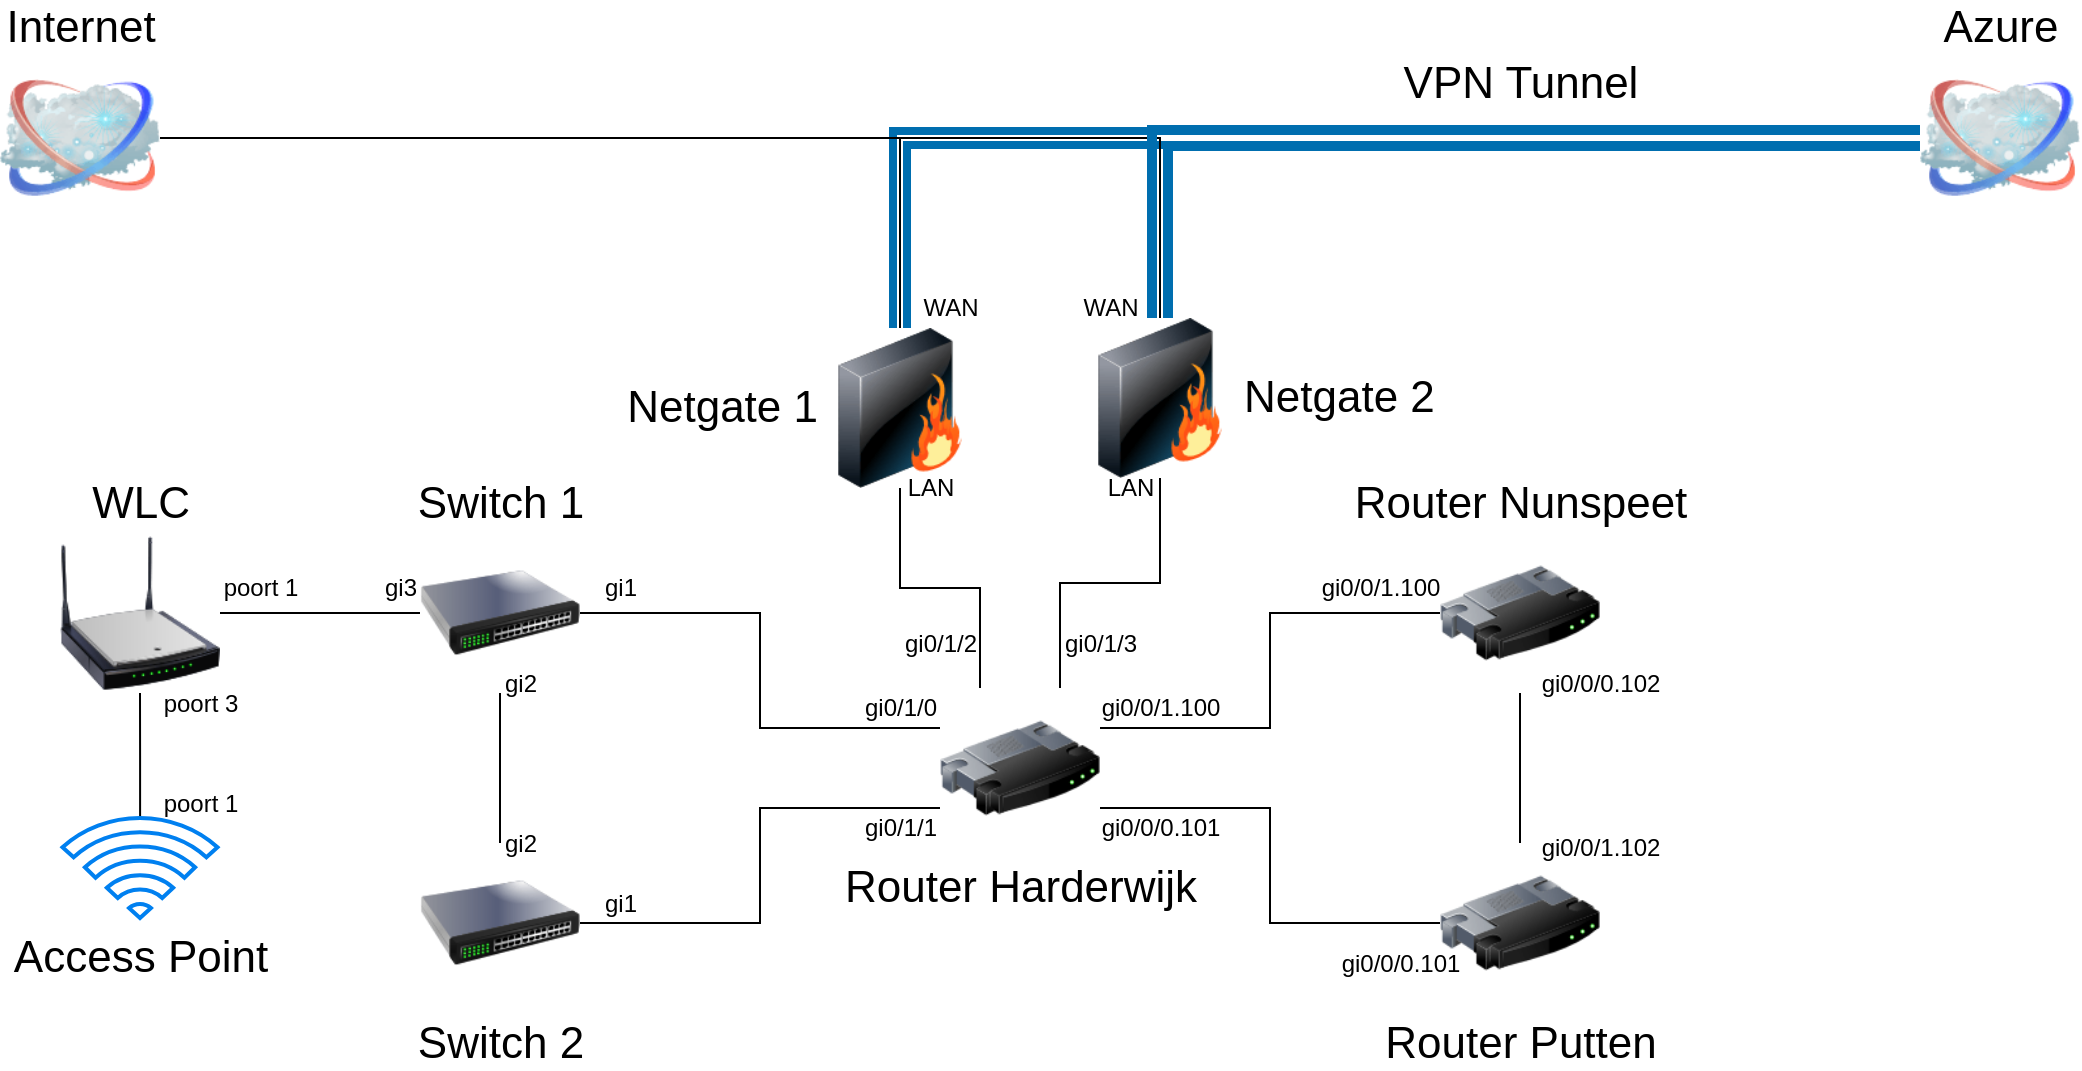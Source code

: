 <mxfile version="22.1.7" type="device">
  <diagram name="Page-1" id="55a83fd1-7818-8e21-69c5-c3457e3827bb">
    <mxGraphModel dx="1434" dy="738" grid="1" gridSize="10" guides="1" tooltips="1" connect="1" arrows="1" fold="1" page="1" pageScale="1" pageWidth="1100" pageHeight="850" background="none" math="0" shadow="0">
      <root>
        <mxCell id="0" />
        <mxCell id="1" parent="0" />
        <mxCell id="I2UD4_jPKSJrJxbRWVcJ-32" style="edgeStyle=orthogonalEdgeStyle;rounded=0;orthogonalLoop=1;jettySize=auto;html=1;entryX=0.5;entryY=0;entryDx=0;entryDy=0;endArrow=none;endFill=0;" edge="1" parent="1" source="69ecfefc5c41e42c-2" target="69ecfefc5c41e42c-3">
          <mxGeometry relative="1" as="geometry">
            <Array as="points">
              <mxPoint x="490" y="70" />
            </Array>
          </mxGeometry>
        </mxCell>
        <mxCell id="69ecfefc5c41e42c-2" value="Internet" style="image;html=1;labelBackgroundColor=#ffffff;image=img/lib/clip_art/networking/Cloud_128x128.png;rounded=1;shadow=0;comic=0;strokeWidth=2;fontSize=22;labelPosition=center;verticalLabelPosition=top;align=center;verticalAlign=bottom;" parent="1" vertex="1">
          <mxGeometry x="40" y="30" width="80" height="80" as="geometry" />
        </mxCell>
        <mxCell id="69ecfefc5c41e42c-3" value="Netgate 1" style="image;html=1;labelBackgroundColor=#ffffff;image=img/lib/clip_art/networking/Firewall_128x128.png;rounded=1;shadow=0;comic=0;strokeWidth=2;fontSize=22;labelPosition=left;verticalLabelPosition=middle;align=right;verticalAlign=middle;" parent="1" vertex="1">
          <mxGeometry x="450" y="165" width="80" height="80" as="geometry" />
        </mxCell>
        <mxCell id="I2UD4_jPKSJrJxbRWVcJ-2" value="Azure" style="image;html=1;labelBackgroundColor=#ffffff;image=img/lib/clip_art/networking/Cloud_128x128.png;rounded=1;shadow=0;comic=0;strokeWidth=2;fontSize=22;labelPosition=center;verticalLabelPosition=top;align=center;verticalAlign=bottom;" vertex="1" parent="1">
          <mxGeometry x="1000" y="30" width="80" height="80" as="geometry" />
        </mxCell>
        <mxCell id="I2UD4_jPKSJrJxbRWVcJ-5" style="edgeStyle=orthogonalEdgeStyle;rounded=0;orthogonalLoop=1;jettySize=auto;html=1;endArrow=none;endFill=0;exitX=0;exitY=0.5;exitDx=0;exitDy=0;shape=link;strokeWidth=4;strokeColor=#006EAF;fillColor=#1ba1e2;targetPerimeterSpacing=0;endSize=6;verticalAlign=bottom;labelPosition=center;verticalLabelPosition=top;align=center;fontSize=22;horizontal=1;" edge="1" parent="1" source="I2UD4_jPKSJrJxbRWVcJ-2" target="69ecfefc5c41e42c-3">
          <mxGeometry relative="1" as="geometry">
            <mxPoint x="690" y="70" as="sourcePoint" />
          </mxGeometry>
        </mxCell>
        <mxCell id="I2UD4_jPKSJrJxbRWVcJ-13" style="edgeStyle=orthogonalEdgeStyle;rounded=0;orthogonalLoop=1;jettySize=auto;html=1;entryX=1;entryY=0.5;entryDx=0;entryDy=0;endArrow=none;endFill=0;exitX=0;exitY=0.25;exitDx=0;exitDy=0;" edge="1" parent="1" source="I2UD4_jPKSJrJxbRWVcJ-8" target="I2UD4_jPKSJrJxbRWVcJ-11">
          <mxGeometry relative="1" as="geometry" />
        </mxCell>
        <mxCell id="I2UD4_jPKSJrJxbRWVcJ-14" style="edgeStyle=orthogonalEdgeStyle;rounded=0;orthogonalLoop=1;jettySize=auto;html=1;entryX=1;entryY=0.5;entryDx=0;entryDy=0;endArrow=none;endFill=0;exitX=0;exitY=0.75;exitDx=0;exitDy=0;" edge="1" parent="1" source="I2UD4_jPKSJrJxbRWVcJ-8" target="I2UD4_jPKSJrJxbRWVcJ-10">
          <mxGeometry relative="1" as="geometry" />
        </mxCell>
        <mxCell id="I2UD4_jPKSJrJxbRWVcJ-18" style="edgeStyle=orthogonalEdgeStyle;rounded=0;orthogonalLoop=1;jettySize=auto;html=1;entryX=0;entryY=0.5;entryDx=0;entryDy=0;endArrow=none;endFill=0;exitX=1;exitY=0.75;exitDx=0;exitDy=0;" edge="1" parent="1" source="I2UD4_jPKSJrJxbRWVcJ-8" target="I2UD4_jPKSJrJxbRWVcJ-16">
          <mxGeometry relative="1" as="geometry" />
        </mxCell>
        <mxCell id="I2UD4_jPKSJrJxbRWVcJ-19" style="edgeStyle=orthogonalEdgeStyle;rounded=0;orthogonalLoop=1;jettySize=auto;html=1;entryX=0;entryY=0.5;entryDx=0;entryDy=0;endArrow=none;endFill=0;exitX=1;exitY=0.25;exitDx=0;exitDy=0;" edge="1" parent="1" source="I2UD4_jPKSJrJxbRWVcJ-8" target="I2UD4_jPKSJrJxbRWVcJ-17">
          <mxGeometry relative="1" as="geometry" />
        </mxCell>
        <mxCell id="I2UD4_jPKSJrJxbRWVcJ-33" style="edgeStyle=orthogonalEdgeStyle;rounded=0;orthogonalLoop=1;jettySize=auto;html=1;entryX=0.5;entryY=1;entryDx=0;entryDy=0;endArrow=none;endFill=0;exitX=0.25;exitY=0;exitDx=0;exitDy=0;" edge="1" parent="1" source="I2UD4_jPKSJrJxbRWVcJ-8" target="69ecfefc5c41e42c-3">
          <mxGeometry relative="1" as="geometry" />
        </mxCell>
        <mxCell id="I2UD4_jPKSJrJxbRWVcJ-8" value="Router Harderwijk" style="image;html=1;image=img/lib/clip_art/networking/Router_128x128.png;verticalAlign=top;fontSize=22;labelPosition=center;verticalLabelPosition=bottom;align=center;" vertex="1" parent="1">
          <mxGeometry x="510" y="345" width="80" height="80" as="geometry" />
        </mxCell>
        <mxCell id="I2UD4_jPKSJrJxbRWVcJ-28" style="edgeStyle=orthogonalEdgeStyle;rounded=0;orthogonalLoop=1;jettySize=auto;html=1;entryX=0;entryY=0.5;entryDx=0;entryDy=0;endArrow=none;endFill=0;" edge="1" parent="1" source="I2UD4_jPKSJrJxbRWVcJ-9" target="I2UD4_jPKSJrJxbRWVcJ-11">
          <mxGeometry relative="1" as="geometry" />
        </mxCell>
        <mxCell id="I2UD4_jPKSJrJxbRWVcJ-9" value="WLC" style="image;html=1;image=img/lib/clip_art/networking/Wireless_Router_N_128x128.png;fontSize=22;labelPosition=center;verticalLabelPosition=top;align=center;verticalAlign=bottom;" vertex="1" parent="1">
          <mxGeometry x="70" y="267.5" width="80" height="80" as="geometry" />
        </mxCell>
        <mxCell id="I2UD4_jPKSJrJxbRWVcJ-30" style="edgeStyle=orthogonalEdgeStyle;rounded=0;orthogonalLoop=1;jettySize=auto;html=1;entryX=0.5;entryY=1;entryDx=0;entryDy=0;endArrow=none;endFill=0;" edge="1" parent="1" source="I2UD4_jPKSJrJxbRWVcJ-10" target="I2UD4_jPKSJrJxbRWVcJ-11">
          <mxGeometry relative="1" as="geometry" />
        </mxCell>
        <mxCell id="I2UD4_jPKSJrJxbRWVcJ-10" value="Switch 2" style="image;html=1;image=img/lib/clip_art/networking/Switch_128x128.png;fontSize=22;labelPosition=center;verticalLabelPosition=bottom;align=center;verticalAlign=top;" vertex="1" parent="1">
          <mxGeometry x="250" y="422.5" width="80" height="80" as="geometry" />
        </mxCell>
        <mxCell id="I2UD4_jPKSJrJxbRWVcJ-11" value="Switch 1" style="image;html=1;image=img/lib/clip_art/networking/Switch_128x128.png;fontSize=22;labelPosition=center;verticalLabelPosition=top;align=center;verticalAlign=bottom;" vertex="1" parent="1">
          <mxGeometry x="250" y="267.5" width="80" height="80" as="geometry" />
        </mxCell>
        <mxCell id="I2UD4_jPKSJrJxbRWVcJ-21" style="edgeStyle=orthogonalEdgeStyle;rounded=0;orthogonalLoop=1;jettySize=auto;html=1;entryX=0.5;entryY=1;entryDx=0;entryDy=0;endArrow=none;endFill=0;" edge="1" parent="1" source="I2UD4_jPKSJrJxbRWVcJ-16" target="I2UD4_jPKSJrJxbRWVcJ-17">
          <mxGeometry relative="1" as="geometry" />
        </mxCell>
        <mxCell id="I2UD4_jPKSJrJxbRWVcJ-16" value="Router Putten" style="image;html=1;image=img/lib/clip_art/networking/Router_128x128.png;fontSize=22;labelPosition=center;verticalLabelPosition=bottom;align=center;verticalAlign=top;" vertex="1" parent="1">
          <mxGeometry x="760" y="422.5" width="80" height="80" as="geometry" />
        </mxCell>
        <mxCell id="I2UD4_jPKSJrJxbRWVcJ-17" value="Router Nunspeet" style="image;html=1;image=img/lib/clip_art/networking/Router_128x128.png;fontSize=22;labelPosition=center;verticalLabelPosition=top;align=center;verticalAlign=bottom;" vertex="1" parent="1">
          <mxGeometry x="760" y="267.5" width="80" height="80" as="geometry" />
        </mxCell>
        <mxCell id="I2UD4_jPKSJrJxbRWVcJ-37" value="&lt;font style=&quot;font-size: 22px;&quot;&gt;VPN Tunnel&lt;/font&gt;" style="text;html=1;align=center;verticalAlign=middle;resizable=0;points=[];autosize=1;strokeColor=none;fillColor=none;" vertex="1" parent="1">
          <mxGeometry x="730" y="23" width="140" height="40" as="geometry" />
        </mxCell>
        <mxCell id="I2UD4_jPKSJrJxbRWVcJ-38" value="gi1" style="text;html=1;align=center;verticalAlign=middle;resizable=0;points=[];autosize=1;strokeColor=none;fillColor=none;" vertex="1" parent="1">
          <mxGeometry x="330" y="280" width="40" height="30" as="geometry" />
        </mxCell>
        <mxCell id="I2UD4_jPKSJrJxbRWVcJ-39" value="gi0/0/0.101" style="text;html=1;align=center;verticalAlign=middle;resizable=0;points=[];autosize=1;strokeColor=none;fillColor=none;" vertex="1" parent="1">
          <mxGeometry x="580" y="400" width="80" height="30" as="geometry" />
        </mxCell>
        <mxCell id="I2UD4_jPKSJrJxbRWVcJ-40" value="gi0/0/1.100" style="text;html=1;align=center;verticalAlign=middle;resizable=0;points=[];autosize=1;strokeColor=none;fillColor=none;" vertex="1" parent="1">
          <mxGeometry x="580" y="340" width="80" height="30" as="geometry" />
        </mxCell>
        <mxCell id="I2UD4_jPKSJrJxbRWVcJ-41" value="gi0/0/0.101" style="text;html=1;align=center;verticalAlign=middle;resizable=0;points=[];autosize=1;strokeColor=none;fillColor=none;" vertex="1" parent="1">
          <mxGeometry x="700" y="468" width="80" height="30" as="geometry" />
        </mxCell>
        <mxCell id="I2UD4_jPKSJrJxbRWVcJ-42" value="gi0/0/1.100" style="text;html=1;align=center;verticalAlign=middle;resizable=0;points=[];autosize=1;strokeColor=none;fillColor=none;" vertex="1" parent="1">
          <mxGeometry x="690" y="280" width="80" height="30" as="geometry" />
        </mxCell>
        <mxCell id="I2UD4_jPKSJrJxbRWVcJ-43" value="gi0/0/1.102" style="text;html=1;align=center;verticalAlign=middle;resizable=0;points=[];autosize=1;strokeColor=none;fillColor=none;" vertex="1" parent="1">
          <mxGeometry x="800" y="410" width="80" height="30" as="geometry" />
        </mxCell>
        <mxCell id="I2UD4_jPKSJrJxbRWVcJ-44" value="gi0/0/0.102" style="text;html=1;align=center;verticalAlign=middle;resizable=0;points=[];autosize=1;strokeColor=none;fillColor=none;" vertex="1" parent="1">
          <mxGeometry x="800" y="328" width="80" height="30" as="geometry" />
        </mxCell>
        <mxCell id="I2UD4_jPKSJrJxbRWVcJ-45" value="gi0/1/0" style="text;html=1;align=center;verticalAlign=middle;resizable=0;points=[];autosize=1;strokeColor=none;fillColor=none;" vertex="1" parent="1">
          <mxGeometry x="460" y="340" width="60" height="30" as="geometry" />
        </mxCell>
        <mxCell id="I2UD4_jPKSJrJxbRWVcJ-46" value="gi0/1/1" style="text;html=1;align=center;verticalAlign=middle;resizable=0;points=[];autosize=1;strokeColor=none;fillColor=none;" vertex="1" parent="1">
          <mxGeometry x="460" y="400" width="60" height="30" as="geometry" />
        </mxCell>
        <mxCell id="I2UD4_jPKSJrJxbRWVcJ-47" value="gi1" style="text;html=1;align=center;verticalAlign=middle;resizable=0;points=[];autosize=1;strokeColor=none;fillColor=none;" vertex="1" parent="1">
          <mxGeometry x="330" y="438" width="40" height="30" as="geometry" />
        </mxCell>
        <mxCell id="I2UD4_jPKSJrJxbRWVcJ-48" value="gi2" style="text;html=1;align=center;verticalAlign=middle;resizable=0;points=[];autosize=1;strokeColor=none;fillColor=none;" vertex="1" parent="1">
          <mxGeometry x="280" y="408" width="40" height="30" as="geometry" />
        </mxCell>
        <mxCell id="I2UD4_jPKSJrJxbRWVcJ-49" value="gi2" style="text;html=1;align=center;verticalAlign=middle;resizable=0;points=[];autosize=1;strokeColor=none;fillColor=none;" vertex="1" parent="1">
          <mxGeometry x="280" y="328" width="40" height="30" as="geometry" />
        </mxCell>
        <mxCell id="I2UD4_jPKSJrJxbRWVcJ-50" value="gi3" style="text;html=1;align=center;verticalAlign=middle;resizable=0;points=[];autosize=1;strokeColor=none;fillColor=none;" vertex="1" parent="1">
          <mxGeometry x="220" y="280" width="40" height="30" as="geometry" />
        </mxCell>
        <mxCell id="I2UD4_jPKSJrJxbRWVcJ-51" value="poort 1" style="text;html=1;align=center;verticalAlign=middle;resizable=0;points=[];autosize=1;strokeColor=none;fillColor=none;" vertex="1" parent="1">
          <mxGeometry x="140" y="280" width="60" height="30" as="geometry" />
        </mxCell>
        <mxCell id="I2UD4_jPKSJrJxbRWVcJ-52" value="gi0/1/2" style="text;html=1;align=center;verticalAlign=middle;resizable=0;points=[];autosize=1;strokeColor=none;fillColor=none;" vertex="1" parent="1">
          <mxGeometry x="480" y="308" width="60" height="30" as="geometry" />
        </mxCell>
        <mxCell id="I2UD4_jPKSJrJxbRWVcJ-53" value="LAN" style="text;html=1;align=center;verticalAlign=middle;resizable=0;points=[];autosize=1;strokeColor=none;fillColor=none;" vertex="1" parent="1">
          <mxGeometry x="480" y="230" width="50" height="30" as="geometry" />
        </mxCell>
        <mxCell id="I2UD4_jPKSJrJxbRWVcJ-54" value="WAN" style="text;html=1;align=center;verticalAlign=middle;resizable=0;points=[];autosize=1;strokeColor=none;fillColor=none;" vertex="1" parent="1">
          <mxGeometry x="490" y="140" width="50" height="30" as="geometry" />
        </mxCell>
        <mxCell id="I2UD4_jPKSJrJxbRWVcJ-55" value="WAN" style="text;html=1;align=center;verticalAlign=middle;resizable=0;points=[];autosize=1;strokeColor=none;fillColor=none;" vertex="1" parent="1">
          <mxGeometry x="570" y="140" width="50" height="30" as="geometry" />
        </mxCell>
        <mxCell id="I2UD4_jPKSJrJxbRWVcJ-57" style="edgeStyle=orthogonalEdgeStyle;rounded=0;orthogonalLoop=1;jettySize=auto;html=1;entryX=0.5;entryY=1;entryDx=0;entryDy=0;endArrow=none;endFill=0;" edge="1" parent="1" source="I2UD4_jPKSJrJxbRWVcJ-56" target="I2UD4_jPKSJrJxbRWVcJ-9">
          <mxGeometry relative="1" as="geometry" />
        </mxCell>
        <mxCell id="I2UD4_jPKSJrJxbRWVcJ-56" value="Access Point" style="html=1;verticalLabelPosition=bottom;align=center;labelBackgroundColor=#ffffff;verticalAlign=top;strokeWidth=2;strokeColor=#0080F0;shadow=0;dashed=0;shape=mxgraph.ios7.icons.wifi;pointerEvents=1;fontSize=22;" vertex="1" parent="1">
          <mxGeometry x="71.25" y="410" width="77.5" height="50" as="geometry" />
        </mxCell>
        <mxCell id="I2UD4_jPKSJrJxbRWVcJ-58" value="poort 3" style="text;html=1;align=center;verticalAlign=middle;resizable=0;points=[];autosize=1;strokeColor=none;fillColor=none;" vertex="1" parent="1">
          <mxGeometry x="110" y="338" width="60" height="30" as="geometry" />
        </mxCell>
        <mxCell id="I2UD4_jPKSJrJxbRWVcJ-59" value="poort 1" style="text;html=1;align=center;verticalAlign=middle;resizable=0;points=[];autosize=1;strokeColor=none;fillColor=none;" vertex="1" parent="1">
          <mxGeometry x="110" y="388" width="60" height="30" as="geometry" />
        </mxCell>
        <mxCell id="I2UD4_jPKSJrJxbRWVcJ-61" style="edgeStyle=orthogonalEdgeStyle;rounded=0;orthogonalLoop=1;jettySize=auto;html=1;entryX=0.75;entryY=0;entryDx=0;entryDy=0;endArrow=none;endFill=0;" edge="1" parent="1" source="I2UD4_jPKSJrJxbRWVcJ-60" target="I2UD4_jPKSJrJxbRWVcJ-8">
          <mxGeometry relative="1" as="geometry" />
        </mxCell>
        <mxCell id="I2UD4_jPKSJrJxbRWVcJ-64" style="edgeStyle=orthogonalEdgeStyle;rounded=0;orthogonalLoop=1;jettySize=auto;html=1;entryX=1;entryY=0.5;entryDx=0;entryDy=0;endArrow=none;endFill=0;" edge="1" parent="1" source="I2UD4_jPKSJrJxbRWVcJ-60" target="69ecfefc5c41e42c-2">
          <mxGeometry relative="1" as="geometry">
            <Array as="points">
              <mxPoint x="620" y="70" />
            </Array>
          </mxGeometry>
        </mxCell>
        <mxCell id="I2UD4_jPKSJrJxbRWVcJ-65" style="edgeStyle=orthogonalEdgeStyle;rounded=0;orthogonalLoop=1;jettySize=auto;html=1;entryX=0;entryY=0.5;entryDx=0;entryDy=0;shape=link;fillColor=#1ba1e2;strokeColor=#006EAF;strokeWidth=5;" edge="1" parent="1" source="I2UD4_jPKSJrJxbRWVcJ-60" target="I2UD4_jPKSJrJxbRWVcJ-2">
          <mxGeometry relative="1" as="geometry">
            <Array as="points">
              <mxPoint x="620" y="70" />
            </Array>
          </mxGeometry>
        </mxCell>
        <mxCell id="I2UD4_jPKSJrJxbRWVcJ-60" value="Netgate 2" style="image;html=1;labelBackgroundColor=#ffffff;image=img/lib/clip_art/networking/Firewall_128x128.png;rounded=1;shadow=0;comic=0;strokeWidth=2;fontSize=22;labelPosition=right;verticalLabelPosition=middle;align=left;verticalAlign=middle;" vertex="1" parent="1">
          <mxGeometry x="580" y="160" width="80" height="80" as="geometry" />
        </mxCell>
        <mxCell id="I2UD4_jPKSJrJxbRWVcJ-62" value="gi0/1/3" style="text;html=1;align=center;verticalAlign=middle;resizable=0;points=[];autosize=1;strokeColor=none;fillColor=none;" vertex="1" parent="1">
          <mxGeometry x="560" y="308" width="60" height="30" as="geometry" />
        </mxCell>
        <mxCell id="I2UD4_jPKSJrJxbRWVcJ-63" value="LAN" style="text;html=1;align=center;verticalAlign=middle;resizable=0;points=[];autosize=1;strokeColor=none;fillColor=none;" vertex="1" parent="1">
          <mxGeometry x="580" y="230" width="50" height="30" as="geometry" />
        </mxCell>
      </root>
    </mxGraphModel>
  </diagram>
</mxfile>
